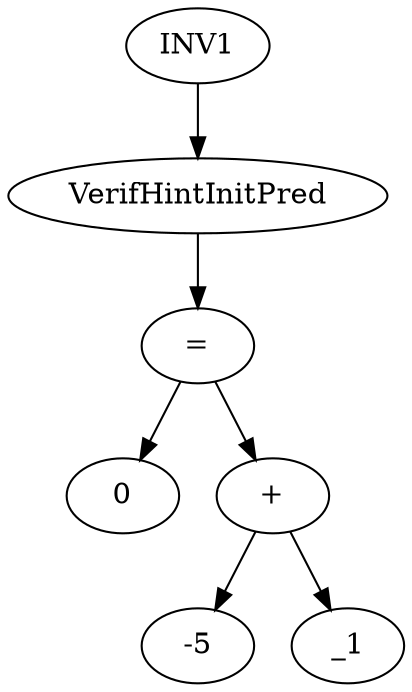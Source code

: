 digraph dag {
0 [label="INV1"];
1 [label="VerifHintInitPred"];
2 [label="="];
3 [label="0"];
4 [label="+"];
5 [label="-5"];
6 [label="_1"];
"0" -> "1"[label=""]
"1" -> "2"[label=""]
"2" -> "4"[label=""]
"2" -> "3"[label=""]
"4" -> "6"[label=""]
"4" -> "5"[label=""]
}
